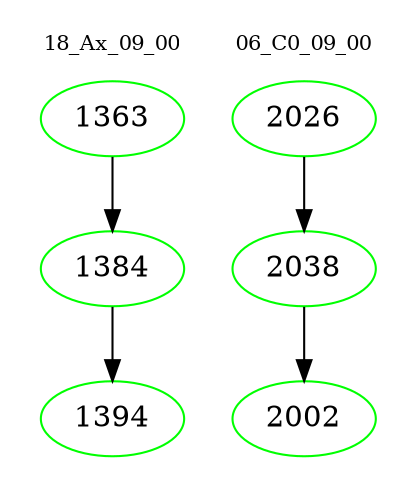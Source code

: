 digraph{
subgraph cluster_0 {
color = white
label = "18_Ax_09_00";
fontsize=10;
T0_1363 [label="1363", color="green"]
T0_1363 -> T0_1384 [color="black"]
T0_1384 [label="1384", color="green"]
T0_1384 -> T0_1394 [color="black"]
T0_1394 [label="1394", color="green"]
}
subgraph cluster_1 {
color = white
label = "06_C0_09_00";
fontsize=10;
T1_2026 [label="2026", color="green"]
T1_2026 -> T1_2038 [color="black"]
T1_2038 [label="2038", color="green"]
T1_2038 -> T1_2002 [color="black"]
T1_2002 [label="2002", color="green"]
}
}
